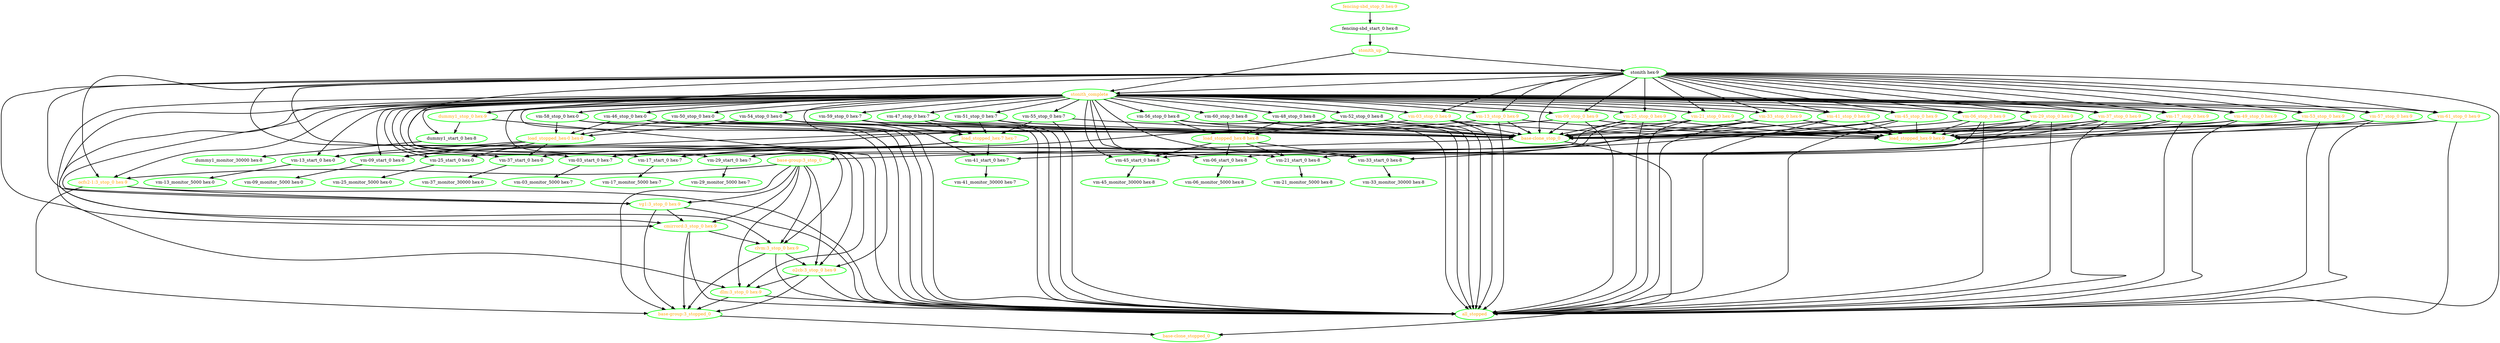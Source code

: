 digraph "g" {
"all_stopped" [ style=bold color="green" fontcolor="orange" ]
"base-clone_stop_0" -> "base-clone_stopped_0" [ style = bold]
"base-clone_stop_0" -> "base-group:3_stop_0" [ style = bold]
"base-clone_stop_0" [ style=bold color="green" fontcolor="orange" ]
"base-clone_stopped_0" [ style=bold color="green" fontcolor="orange" ]
"base-group:3_stop_0" -> "base-group:3_stopped_0" [ style = bold]
"base-group:3_stop_0" -> "clvm:3_stop_0 hex-9" [ style = bold]
"base-group:3_stop_0" -> "cmirrord:3_stop_0 hex-9" [ style = bold]
"base-group:3_stop_0" -> "dlm:3_stop_0 hex-9" [ style = bold]
"base-group:3_stop_0" -> "o2cb:3_stop_0 hex-9" [ style = bold]
"base-group:3_stop_0" -> "ocfs2-1:3_stop_0 hex-9" [ style = bold]
"base-group:3_stop_0" -> "vg1:3_stop_0 hex-9" [ style = bold]
"base-group:3_stop_0" [ style=bold color="green" fontcolor="orange" ]
"base-group:3_stopped_0" -> "base-clone_stopped_0" [ style = bold]
"base-group:3_stopped_0" [ style=bold color="green" fontcolor="orange" ]
"clvm:3_stop_0 hex-9" -> "all_stopped" [ style = bold]
"clvm:3_stop_0 hex-9" -> "base-group:3_stopped_0" [ style = bold]
"clvm:3_stop_0 hex-9" -> "o2cb:3_stop_0 hex-9" [ style = bold]
"clvm:3_stop_0 hex-9" [ style=bold color="green" fontcolor="orange" ]
"cmirrord:3_stop_0 hex-9" -> "all_stopped" [ style = bold]
"cmirrord:3_stop_0 hex-9" -> "base-group:3_stopped_0" [ style = bold]
"cmirrord:3_stop_0 hex-9" -> "clvm:3_stop_0 hex-9" [ style = bold]
"cmirrord:3_stop_0 hex-9" [ style=bold color="green" fontcolor="orange" ]
"dlm:3_stop_0 hex-9" -> "all_stopped" [ style = bold]
"dlm:3_stop_0 hex-9" -> "base-group:3_stopped_0" [ style = bold]
"dlm:3_stop_0 hex-9" [ style=bold color="green" fontcolor="orange" ]
"dummy1_monitor_30000 hex-8" [ style=bold color="green" fontcolor="black" ]
"dummy1_start_0 hex-8" -> "dummy1_monitor_30000 hex-8" [ style = bold]
"dummy1_start_0 hex-8" [ style=bold color="green" fontcolor="black" ]
"dummy1_stop_0 hex-9" -> "all_stopped" [ style = bold]
"dummy1_stop_0 hex-9" -> "dummy1_start_0 hex-8" [ style = bold]
"dummy1_stop_0 hex-9" [ style=bold color="green" fontcolor="orange" ]
"fencing-sbd_start_0 hex-8" -> "stonith_up" [ style = bold]
"fencing-sbd_start_0 hex-8" [ style=bold color="green" fontcolor="black" ]
"fencing-sbd_stop_0 hex-9" -> "fencing-sbd_start_0 hex-8" [ style = bold]
"fencing-sbd_stop_0 hex-9" [ style=bold color="green" fontcolor="orange" ]
"load_stopped_hex-0 hex-0" -> "vm-09_start_0 hex-0" [ style = bold]
"load_stopped_hex-0 hex-0" -> "vm-13_start_0 hex-0" [ style = bold]
"load_stopped_hex-0 hex-0" -> "vm-25_start_0 hex-0" [ style = bold]
"load_stopped_hex-0 hex-0" -> "vm-37_start_0 hex-0" [ style = bold]
"load_stopped_hex-0 hex-0" [ style=bold color="green" fontcolor="orange" ]
"load_stopped_hex-7 hex-7" -> "vm-03_start_0 hex-7" [ style = bold]
"load_stopped_hex-7 hex-7" -> "vm-17_start_0 hex-7" [ style = bold]
"load_stopped_hex-7 hex-7" -> "vm-29_start_0 hex-7" [ style = bold]
"load_stopped_hex-7 hex-7" -> "vm-41_start_0 hex-7" [ style = bold]
"load_stopped_hex-7 hex-7" [ style=bold color="green" fontcolor="orange" ]
"load_stopped_hex-8 hex-8" -> "vm-06_start_0 hex-8" [ style = bold]
"load_stopped_hex-8 hex-8" -> "vm-21_start_0 hex-8" [ style = bold]
"load_stopped_hex-8 hex-8" -> "vm-33_start_0 hex-8" [ style = bold]
"load_stopped_hex-8 hex-8" -> "vm-45_start_0 hex-8" [ style = bold]
"load_stopped_hex-8 hex-8" [ style=bold color="green" fontcolor="orange" ]
"load_stopped_hex-9 hex-9" [ style=bold color="green" fontcolor="orange" ]
"o2cb:3_stop_0 hex-9" -> "all_stopped" [ style = bold]
"o2cb:3_stop_0 hex-9" -> "base-group:3_stopped_0" [ style = bold]
"o2cb:3_stop_0 hex-9" -> "dlm:3_stop_0 hex-9" [ style = bold]
"o2cb:3_stop_0 hex-9" [ style=bold color="green" fontcolor="orange" ]
"ocfs2-1:3_stop_0 hex-9" -> "all_stopped" [ style = bold]
"ocfs2-1:3_stop_0 hex-9" -> "base-group:3_stopped_0" [ style = bold]
"ocfs2-1:3_stop_0 hex-9" -> "vg1:3_stop_0 hex-9" [ style = bold]
"ocfs2-1:3_stop_0 hex-9" [ style=bold color="green" fontcolor="orange" ]
"stonith hex-9" -> "all_stopped" [ style = bold]
"stonith hex-9" -> "base-clone_stop_0" [ style = bold]
"stonith hex-9" -> "clvm:3_stop_0 hex-9" [ style = bold]
"stonith hex-9" -> "cmirrord:3_stop_0 hex-9" [ style = bold]
"stonith hex-9" -> "dlm:3_stop_0 hex-9" [ style = bold]
"stonith hex-9" -> "dummy1_stop_0 hex-9" [ style = bold]
"stonith hex-9" -> "o2cb:3_stop_0 hex-9" [ style = bold]
"stonith hex-9" -> "ocfs2-1:3_stop_0 hex-9" [ style = bold]
"stonith hex-9" -> "stonith_complete" [ style = bold]
"stonith hex-9" -> "vg1:3_stop_0 hex-9" [ style = bold]
"stonith hex-9" -> "vm-03_stop_0 hex-9" [ style = bold]
"stonith hex-9" -> "vm-06_stop_0 hex-9" [ style = bold]
"stonith hex-9" -> "vm-09_stop_0 hex-9" [ style = bold]
"stonith hex-9" -> "vm-13_stop_0 hex-9" [ style = bold]
"stonith hex-9" -> "vm-17_stop_0 hex-9" [ style = bold]
"stonith hex-9" -> "vm-21_stop_0 hex-9" [ style = bold]
"stonith hex-9" -> "vm-25_stop_0 hex-9" [ style = bold]
"stonith hex-9" -> "vm-29_stop_0 hex-9" [ style = bold]
"stonith hex-9" -> "vm-33_stop_0 hex-9" [ style = bold]
"stonith hex-9" -> "vm-37_stop_0 hex-9" [ style = bold]
"stonith hex-9" -> "vm-41_stop_0 hex-9" [ style = bold]
"stonith hex-9" -> "vm-45_stop_0 hex-9" [ style = bold]
"stonith hex-9" -> "vm-49_stop_0 hex-9" [ style = bold]
"stonith hex-9" -> "vm-53_stop_0 hex-9" [ style = bold]
"stonith hex-9" -> "vm-57_stop_0 hex-9" [ style = bold]
"stonith hex-9" -> "vm-61_stop_0 hex-9" [ style = bold]
"stonith hex-9" [ style=bold color="green" fontcolor="black" ]
"stonith_complete" -> "clvm:3_stop_0 hex-9" [ style = bold]
"stonith_complete" -> "cmirrord:3_stop_0 hex-9" [ style = bold]
"stonith_complete" -> "dlm:3_stop_0 hex-9" [ style = bold]
"stonith_complete" -> "dummy1_start_0 hex-8" [ style = bold]
"stonith_complete" -> "dummy1_stop_0 hex-9" [ style = bold]
"stonith_complete" -> "o2cb:3_stop_0 hex-9" [ style = bold]
"stonith_complete" -> "ocfs2-1:3_stop_0 hex-9" [ style = bold]
"stonith_complete" -> "vg1:3_stop_0 hex-9" [ style = bold]
"stonith_complete" -> "vm-03_start_0 hex-7" [ style = bold]
"stonith_complete" -> "vm-03_stop_0 hex-9" [ style = bold]
"stonith_complete" -> "vm-06_start_0 hex-8" [ style = bold]
"stonith_complete" -> "vm-06_stop_0 hex-9" [ style = bold]
"stonith_complete" -> "vm-09_start_0 hex-0" [ style = bold]
"stonith_complete" -> "vm-09_stop_0 hex-9" [ style = bold]
"stonith_complete" -> "vm-13_start_0 hex-0" [ style = bold]
"stonith_complete" -> "vm-13_stop_0 hex-9" [ style = bold]
"stonith_complete" -> "vm-17_start_0 hex-7" [ style = bold]
"stonith_complete" -> "vm-17_stop_0 hex-9" [ style = bold]
"stonith_complete" -> "vm-21_start_0 hex-8" [ style = bold]
"stonith_complete" -> "vm-21_stop_0 hex-9" [ style = bold]
"stonith_complete" -> "vm-25_start_0 hex-0" [ style = bold]
"stonith_complete" -> "vm-25_stop_0 hex-9" [ style = bold]
"stonith_complete" -> "vm-29_start_0 hex-7" [ style = bold]
"stonith_complete" -> "vm-29_stop_0 hex-9" [ style = bold]
"stonith_complete" -> "vm-33_start_0 hex-8" [ style = bold]
"stonith_complete" -> "vm-33_stop_0 hex-9" [ style = bold]
"stonith_complete" -> "vm-37_start_0 hex-0" [ style = bold]
"stonith_complete" -> "vm-37_stop_0 hex-9" [ style = bold]
"stonith_complete" -> "vm-41_start_0 hex-7" [ style = bold]
"stonith_complete" -> "vm-41_stop_0 hex-9" [ style = bold]
"stonith_complete" -> "vm-45_start_0 hex-8" [ style = bold]
"stonith_complete" -> "vm-45_stop_0 hex-9" [ style = bold]
"stonith_complete" -> "vm-46_stop_0 hex-0" [ style = bold]
"stonith_complete" -> "vm-47_stop_0 hex-7" [ style = bold]
"stonith_complete" -> "vm-48_stop_0 hex-8" [ style = bold]
"stonith_complete" -> "vm-49_stop_0 hex-9" [ style = bold]
"stonith_complete" -> "vm-50_stop_0 hex-0" [ style = bold]
"stonith_complete" -> "vm-51_stop_0 hex-7" [ style = bold]
"stonith_complete" -> "vm-52_stop_0 hex-8" [ style = bold]
"stonith_complete" -> "vm-53_stop_0 hex-9" [ style = bold]
"stonith_complete" -> "vm-54_stop_0 hex-0" [ style = bold]
"stonith_complete" -> "vm-55_stop_0 hex-7" [ style = bold]
"stonith_complete" -> "vm-56_stop_0 hex-8" [ style = bold]
"stonith_complete" -> "vm-57_stop_0 hex-9" [ style = bold]
"stonith_complete" -> "vm-58_stop_0 hex-0" [ style = bold]
"stonith_complete" -> "vm-59_stop_0 hex-7" [ style = bold]
"stonith_complete" -> "vm-60_stop_0 hex-8" [ style = bold]
"stonith_complete" -> "vm-61_stop_0 hex-9" [ style = bold]
"stonith_complete" [ style=bold color="green" fontcolor="orange" ]
"stonith_up" -> "stonith hex-9" [ style = bold]
"stonith_up" -> "stonith_complete" [ style = bold]
"stonith_up" [ style=bold color="green" fontcolor="orange" ]
"vg1:3_stop_0 hex-9" -> "all_stopped" [ style = bold]
"vg1:3_stop_0 hex-9" -> "base-group:3_stopped_0" [ style = bold]
"vg1:3_stop_0 hex-9" -> "cmirrord:3_stop_0 hex-9" [ style = bold]
"vg1:3_stop_0 hex-9" [ style=bold color="green" fontcolor="orange" ]
"vm-03_monitor_5000 hex-7" [ style=bold color="green" fontcolor="black" ]
"vm-03_start_0 hex-7" -> "vm-03_monitor_5000 hex-7" [ style = bold]
"vm-03_start_0 hex-7" [ style=bold color="green" fontcolor="black" ]
"vm-03_stop_0 hex-9" -> "all_stopped" [ style = bold]
"vm-03_stop_0 hex-9" -> "base-clone_stop_0" [ style = bold]
"vm-03_stop_0 hex-9" -> "load_stopped_hex-9 hex-9" [ style = bold]
"vm-03_stop_0 hex-9" -> "vm-03_start_0 hex-7" [ style = bold]
"vm-03_stop_0 hex-9" [ style=bold color="green" fontcolor="orange" ]
"vm-06_monitor_5000 hex-8" [ style=bold color="green" fontcolor="black" ]
"vm-06_start_0 hex-8" -> "vm-06_monitor_5000 hex-8" [ style = bold]
"vm-06_start_0 hex-8" [ style=bold color="green" fontcolor="black" ]
"vm-06_stop_0 hex-9" -> "all_stopped" [ style = bold]
"vm-06_stop_0 hex-9" -> "base-clone_stop_0" [ style = bold]
"vm-06_stop_0 hex-9" -> "load_stopped_hex-9 hex-9" [ style = bold]
"vm-06_stop_0 hex-9" -> "vm-06_start_0 hex-8" [ style = bold]
"vm-06_stop_0 hex-9" [ style=bold color="green" fontcolor="orange" ]
"vm-09_monitor_5000 hex-0" [ style=bold color="green" fontcolor="black" ]
"vm-09_start_0 hex-0" -> "vm-09_monitor_5000 hex-0" [ style = bold]
"vm-09_start_0 hex-0" [ style=bold color="green" fontcolor="black" ]
"vm-09_stop_0 hex-9" -> "all_stopped" [ style = bold]
"vm-09_stop_0 hex-9" -> "base-clone_stop_0" [ style = bold]
"vm-09_stop_0 hex-9" -> "load_stopped_hex-9 hex-9" [ style = bold]
"vm-09_stop_0 hex-9" -> "vm-09_start_0 hex-0" [ style = bold]
"vm-09_stop_0 hex-9" [ style=bold color="green" fontcolor="orange" ]
"vm-13_monitor_5000 hex-0" [ style=bold color="green" fontcolor="black" ]
"vm-13_start_0 hex-0" -> "vm-13_monitor_5000 hex-0" [ style = bold]
"vm-13_start_0 hex-0" [ style=bold color="green" fontcolor="black" ]
"vm-13_stop_0 hex-9" -> "all_stopped" [ style = bold]
"vm-13_stop_0 hex-9" -> "base-clone_stop_0" [ style = bold]
"vm-13_stop_0 hex-9" -> "load_stopped_hex-9 hex-9" [ style = bold]
"vm-13_stop_0 hex-9" -> "vm-13_start_0 hex-0" [ style = bold]
"vm-13_stop_0 hex-9" [ style=bold color="green" fontcolor="orange" ]
"vm-17_monitor_5000 hex-7" [ style=bold color="green" fontcolor="black" ]
"vm-17_start_0 hex-7" -> "vm-17_monitor_5000 hex-7" [ style = bold]
"vm-17_start_0 hex-7" [ style=bold color="green" fontcolor="black" ]
"vm-17_stop_0 hex-9" -> "all_stopped" [ style = bold]
"vm-17_stop_0 hex-9" -> "base-clone_stop_0" [ style = bold]
"vm-17_stop_0 hex-9" -> "load_stopped_hex-9 hex-9" [ style = bold]
"vm-17_stop_0 hex-9" -> "vm-17_start_0 hex-7" [ style = bold]
"vm-17_stop_0 hex-9" [ style=bold color="green" fontcolor="orange" ]
"vm-21_monitor_5000 hex-8" [ style=bold color="green" fontcolor="black" ]
"vm-21_start_0 hex-8" -> "vm-21_monitor_5000 hex-8" [ style = bold]
"vm-21_start_0 hex-8" [ style=bold color="green" fontcolor="black" ]
"vm-21_stop_0 hex-9" -> "all_stopped" [ style = bold]
"vm-21_stop_0 hex-9" -> "base-clone_stop_0" [ style = bold]
"vm-21_stop_0 hex-9" -> "load_stopped_hex-9 hex-9" [ style = bold]
"vm-21_stop_0 hex-9" -> "vm-21_start_0 hex-8" [ style = bold]
"vm-21_stop_0 hex-9" [ style=bold color="green" fontcolor="orange" ]
"vm-25_monitor_5000 hex-0" [ style=bold color="green" fontcolor="black" ]
"vm-25_start_0 hex-0" -> "vm-25_monitor_5000 hex-0" [ style = bold]
"vm-25_start_0 hex-0" [ style=bold color="green" fontcolor="black" ]
"vm-25_stop_0 hex-9" -> "all_stopped" [ style = bold]
"vm-25_stop_0 hex-9" -> "base-clone_stop_0" [ style = bold]
"vm-25_stop_0 hex-9" -> "load_stopped_hex-9 hex-9" [ style = bold]
"vm-25_stop_0 hex-9" -> "vm-25_start_0 hex-0" [ style = bold]
"vm-25_stop_0 hex-9" [ style=bold color="green" fontcolor="orange" ]
"vm-29_monitor_5000 hex-7" [ style=bold color="green" fontcolor="black" ]
"vm-29_start_0 hex-7" -> "vm-29_monitor_5000 hex-7" [ style = bold]
"vm-29_start_0 hex-7" [ style=bold color="green" fontcolor="black" ]
"vm-29_stop_0 hex-9" -> "all_stopped" [ style = bold]
"vm-29_stop_0 hex-9" -> "base-clone_stop_0" [ style = bold]
"vm-29_stop_0 hex-9" -> "load_stopped_hex-9 hex-9" [ style = bold]
"vm-29_stop_0 hex-9" -> "vm-29_start_0 hex-7" [ style = bold]
"vm-29_stop_0 hex-9" [ style=bold color="green" fontcolor="orange" ]
"vm-33_monitor_30000 hex-8" [ style=bold color="green" fontcolor="black" ]
"vm-33_start_0 hex-8" -> "vm-33_monitor_30000 hex-8" [ style = bold]
"vm-33_start_0 hex-8" [ style=bold color="green" fontcolor="black" ]
"vm-33_stop_0 hex-9" -> "all_stopped" [ style = bold]
"vm-33_stop_0 hex-9" -> "base-clone_stop_0" [ style = bold]
"vm-33_stop_0 hex-9" -> "load_stopped_hex-9 hex-9" [ style = bold]
"vm-33_stop_0 hex-9" -> "vm-33_start_0 hex-8" [ style = bold]
"vm-33_stop_0 hex-9" [ style=bold color="green" fontcolor="orange" ]
"vm-37_monitor_30000 hex-0" [ style=bold color="green" fontcolor="black" ]
"vm-37_start_0 hex-0" -> "vm-37_monitor_30000 hex-0" [ style = bold]
"vm-37_start_0 hex-0" [ style=bold color="green" fontcolor="black" ]
"vm-37_stop_0 hex-9" -> "all_stopped" [ style = bold]
"vm-37_stop_0 hex-9" -> "base-clone_stop_0" [ style = bold]
"vm-37_stop_0 hex-9" -> "load_stopped_hex-9 hex-9" [ style = bold]
"vm-37_stop_0 hex-9" -> "vm-37_start_0 hex-0" [ style = bold]
"vm-37_stop_0 hex-9" [ style=bold color="green" fontcolor="orange" ]
"vm-41_monitor_30000 hex-7" [ style=bold color="green" fontcolor="black" ]
"vm-41_start_0 hex-7" -> "vm-41_monitor_30000 hex-7" [ style = bold]
"vm-41_start_0 hex-7" [ style=bold color="green" fontcolor="black" ]
"vm-41_stop_0 hex-9" -> "all_stopped" [ style = bold]
"vm-41_stop_0 hex-9" -> "base-clone_stop_0" [ style = bold]
"vm-41_stop_0 hex-9" -> "load_stopped_hex-9 hex-9" [ style = bold]
"vm-41_stop_0 hex-9" -> "vm-41_start_0 hex-7" [ style = bold]
"vm-41_stop_0 hex-9" [ style=bold color="green" fontcolor="orange" ]
"vm-45_monitor_30000 hex-8" [ style=bold color="green" fontcolor="black" ]
"vm-45_start_0 hex-8" -> "vm-45_monitor_30000 hex-8" [ style = bold]
"vm-45_start_0 hex-8" [ style=bold color="green" fontcolor="black" ]
"vm-45_stop_0 hex-9" -> "all_stopped" [ style = bold]
"vm-45_stop_0 hex-9" -> "base-clone_stop_0" [ style = bold]
"vm-45_stop_0 hex-9" -> "load_stopped_hex-9 hex-9" [ style = bold]
"vm-45_stop_0 hex-9" -> "vm-45_start_0 hex-8" [ style = bold]
"vm-45_stop_0 hex-9" [ style=bold color="green" fontcolor="orange" ]
"vm-46_stop_0 hex-0" -> "all_stopped" [ style = bold]
"vm-46_stop_0 hex-0" -> "base-clone_stop_0" [ style = bold]
"vm-46_stop_0 hex-0" -> "load_stopped_hex-0 hex-0" [ style = bold]
"vm-46_stop_0 hex-0" [ style=bold color="green" fontcolor="black" ]
"vm-47_stop_0 hex-7" -> "all_stopped" [ style = bold]
"vm-47_stop_0 hex-7" -> "base-clone_stop_0" [ style = bold]
"vm-47_stop_0 hex-7" -> "load_stopped_hex-7 hex-7" [ style = bold]
"vm-47_stop_0 hex-7" [ style=bold color="green" fontcolor="black" ]
"vm-48_stop_0 hex-8" -> "all_stopped" [ style = bold]
"vm-48_stop_0 hex-8" -> "base-clone_stop_0" [ style = bold]
"vm-48_stop_0 hex-8" -> "load_stopped_hex-8 hex-8" [ style = bold]
"vm-48_stop_0 hex-8" [ style=bold color="green" fontcolor="black" ]
"vm-49_stop_0 hex-9" -> "all_stopped" [ style = bold]
"vm-49_stop_0 hex-9" -> "base-clone_stop_0" [ style = bold]
"vm-49_stop_0 hex-9" -> "load_stopped_hex-9 hex-9" [ style = bold]
"vm-49_stop_0 hex-9" [ style=bold color="green" fontcolor="orange" ]
"vm-50_stop_0 hex-0" -> "all_stopped" [ style = bold]
"vm-50_stop_0 hex-0" -> "base-clone_stop_0" [ style = bold]
"vm-50_stop_0 hex-0" -> "load_stopped_hex-0 hex-0" [ style = bold]
"vm-50_stop_0 hex-0" [ style=bold color="green" fontcolor="black" ]
"vm-51_stop_0 hex-7" -> "all_stopped" [ style = bold]
"vm-51_stop_0 hex-7" -> "base-clone_stop_0" [ style = bold]
"vm-51_stop_0 hex-7" -> "load_stopped_hex-7 hex-7" [ style = bold]
"vm-51_stop_0 hex-7" [ style=bold color="green" fontcolor="black" ]
"vm-52_stop_0 hex-8" -> "all_stopped" [ style = bold]
"vm-52_stop_0 hex-8" -> "base-clone_stop_0" [ style = bold]
"vm-52_stop_0 hex-8" -> "load_stopped_hex-8 hex-8" [ style = bold]
"vm-52_stop_0 hex-8" [ style=bold color="green" fontcolor="black" ]
"vm-53_stop_0 hex-9" -> "all_stopped" [ style = bold]
"vm-53_stop_0 hex-9" -> "base-clone_stop_0" [ style = bold]
"vm-53_stop_0 hex-9" -> "load_stopped_hex-9 hex-9" [ style = bold]
"vm-53_stop_0 hex-9" [ style=bold color="green" fontcolor="orange" ]
"vm-54_stop_0 hex-0" -> "all_stopped" [ style = bold]
"vm-54_stop_0 hex-0" -> "base-clone_stop_0" [ style = bold]
"vm-54_stop_0 hex-0" -> "load_stopped_hex-0 hex-0" [ style = bold]
"vm-54_stop_0 hex-0" [ style=bold color="green" fontcolor="black" ]
"vm-55_stop_0 hex-7" -> "all_stopped" [ style = bold]
"vm-55_stop_0 hex-7" -> "base-clone_stop_0" [ style = bold]
"vm-55_stop_0 hex-7" -> "load_stopped_hex-7 hex-7" [ style = bold]
"vm-55_stop_0 hex-7" [ style=bold color="green" fontcolor="black" ]
"vm-56_stop_0 hex-8" -> "all_stopped" [ style = bold]
"vm-56_stop_0 hex-8" -> "base-clone_stop_0" [ style = bold]
"vm-56_stop_0 hex-8" -> "load_stopped_hex-8 hex-8" [ style = bold]
"vm-56_stop_0 hex-8" [ style=bold color="green" fontcolor="black" ]
"vm-57_stop_0 hex-9" -> "all_stopped" [ style = bold]
"vm-57_stop_0 hex-9" -> "base-clone_stop_0" [ style = bold]
"vm-57_stop_0 hex-9" -> "load_stopped_hex-9 hex-9" [ style = bold]
"vm-57_stop_0 hex-9" [ style=bold color="green" fontcolor="orange" ]
"vm-58_stop_0 hex-0" -> "all_stopped" [ style = bold]
"vm-58_stop_0 hex-0" -> "base-clone_stop_0" [ style = bold]
"vm-58_stop_0 hex-0" -> "load_stopped_hex-0 hex-0" [ style = bold]
"vm-58_stop_0 hex-0" [ style=bold color="green" fontcolor="black" ]
"vm-59_stop_0 hex-7" -> "all_stopped" [ style = bold]
"vm-59_stop_0 hex-7" -> "base-clone_stop_0" [ style = bold]
"vm-59_stop_0 hex-7" -> "load_stopped_hex-7 hex-7" [ style = bold]
"vm-59_stop_0 hex-7" [ style=bold color="green" fontcolor="black" ]
"vm-60_stop_0 hex-8" -> "all_stopped" [ style = bold]
"vm-60_stop_0 hex-8" -> "base-clone_stop_0" [ style = bold]
"vm-60_stop_0 hex-8" -> "load_stopped_hex-8 hex-8" [ style = bold]
"vm-60_stop_0 hex-8" [ style=bold color="green" fontcolor="black" ]
"vm-61_stop_0 hex-9" -> "all_stopped" [ style = bold]
"vm-61_stop_0 hex-9" -> "base-clone_stop_0" [ style = bold]
"vm-61_stop_0 hex-9" -> "load_stopped_hex-9 hex-9" [ style = bold]
"vm-61_stop_0 hex-9" [ style=bold color="green" fontcolor="orange" ]
}
